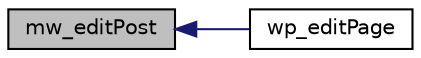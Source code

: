 digraph "mw_editPost"
{
  edge [fontname="Helvetica",fontsize="10",labelfontname="Helvetica",labelfontsize="10"];
  node [fontname="Helvetica",fontsize="10",shape=record];
  rankdir="LR";
  Node1 [label="mw_editPost",height=0.2,width=0.4,color="black", fillcolor="grey75", style="filled", fontcolor="black"];
  Node1 -> Node2 [dir="back",color="midnightblue",fontsize="10",style="solid",fontname="Helvetica"];
  Node2 [label="wp_editPage",height=0.2,width=0.4,color="black", fillcolor="white", style="filled",URL="$classwp__xmlrpc__server.html#a2ece7d2e10e2b93fc48af5a82f622014"];
}
